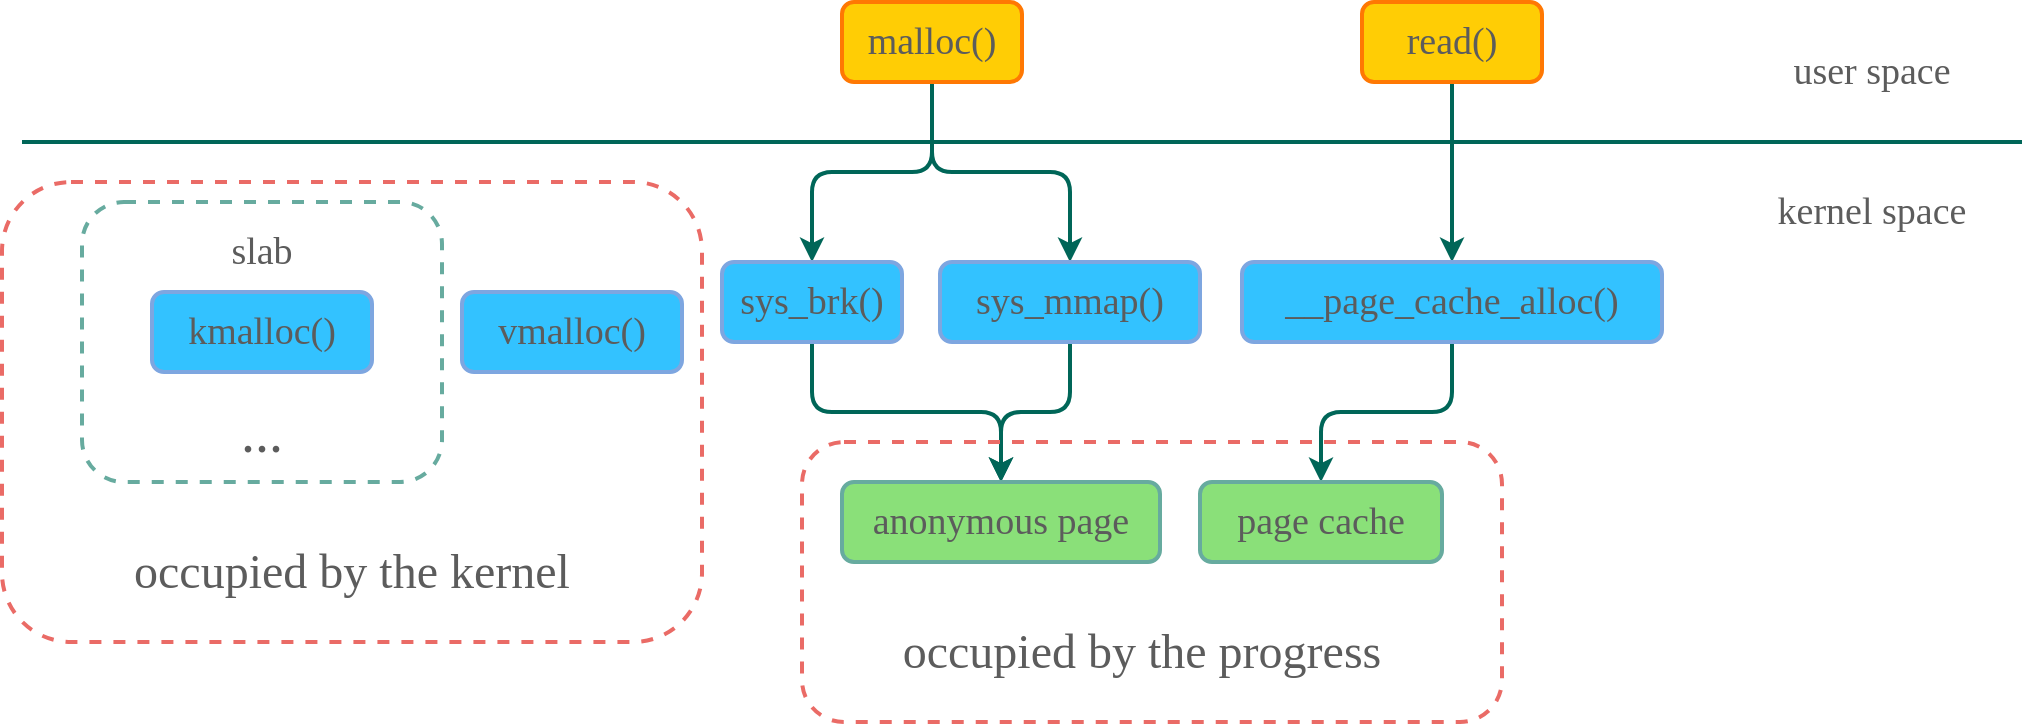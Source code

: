 <mxfile version="17.1.3" type="github"><diagram id="huM-2RpSH0hjvkRHxUTt" name="Page-1"><mxGraphModel dx="2249" dy="676" grid="1" gridSize="10" guides="1" tooltips="1" connect="1" arrows="1" fold="1" page="1" pageScale="1" pageWidth="827" pageHeight="1169" math="0" shadow="0"><root><mxCell id="0"/><mxCell id="1" parent="0"/><mxCell id="cgYK_Ex96APUu7YwG8Eu-23" value="" style="rounded=1;whiteSpace=wrap;html=1;sketch=0;fontFamily=Comic Sans MS;fontSize=19;fontColor=#5C5C5C;strokeColor=#EA6B66;strokeWidth=2;fillColor=none;dashed=1;" parent="1" vertex="1"><mxGeometry x="-120" y="260" width="350" height="230" as="geometry"/></mxCell><mxCell id="cgYK_Ex96APUu7YwG8Eu-18" value="" style="rounded=1;whiteSpace=wrap;html=1;sketch=0;fontFamily=Comic Sans MS;fontSize=19;fontColor=#5C5C5C;strokeColor=#67AB9F;strokeWidth=2;fillColor=none;dashed=1;" parent="1" vertex="1"><mxGeometry x="-80" y="270" width="180" height="140" as="geometry"/></mxCell><mxCell id="cgYK_Ex96APUu7YwG8Eu-1" value="" style="endArrow=none;html=1;rounded=0;strokeColor=#006658;fontColor=#5C5C5C;strokeWidth=2;" parent="1" edge="1"><mxGeometry width="50" height="50" relative="1" as="geometry"><mxPoint x="-110" y="240" as="sourcePoint"/><mxPoint x="890" y="240" as="targetPoint"/></mxGeometry></mxCell><mxCell id="cgYK_Ex96APUu7YwG8Eu-2" value="user space" style="text;html=1;strokeColor=none;fillColor=none;align=center;verticalAlign=middle;whiteSpace=wrap;rounded=0;fontColor=#5C5C5C;fontFamily=Comic Sans MS;fontSize=19;fontStyle=0" parent="1" vertex="1"><mxGeometry x="750" y="190" width="130" height="30" as="geometry"/></mxCell><mxCell id="cgYK_Ex96APUu7YwG8Eu-28" style="edgeStyle=orthogonalEdgeStyle;curved=0;rounded=1;sketch=0;orthogonalLoop=1;jettySize=auto;html=1;exitX=0.5;exitY=1;exitDx=0;exitDy=0;entryX=0.5;entryY=0;entryDx=0;entryDy=0;fontFamily=Comic Sans MS;fontSize=24;fontColor=#5C5C5C;strokeColor=#006658;strokeWidth=2;fillColor=#21C0A5;" parent="1" source="cgYK_Ex96APUu7YwG8Eu-5" target="cgYK_Ex96APUu7YwG8Eu-12" edge="1"><mxGeometry relative="1" as="geometry"/></mxCell><mxCell id="cgYK_Ex96APUu7YwG8Eu-29" style="edgeStyle=orthogonalEdgeStyle;curved=0;rounded=1;sketch=0;orthogonalLoop=1;jettySize=auto;html=1;exitX=0.5;exitY=1;exitDx=0;exitDy=0;entryX=0.5;entryY=0;entryDx=0;entryDy=0;fontFamily=Comic Sans MS;fontSize=24;fontColor=#5C5C5C;strokeColor=#006658;strokeWidth=2;fillColor=#21C0A5;" parent="1" source="cgYK_Ex96APUu7YwG8Eu-5" target="cgYK_Ex96APUu7YwG8Eu-13" edge="1"><mxGeometry relative="1" as="geometry"/></mxCell><mxCell id="cgYK_Ex96APUu7YwG8Eu-5" value="malloc()" style="rounded=1;whiteSpace=wrap;html=1;sketch=0;fontColor=#5C5C5C;strokeColor=#FF7803;fillColor=#FFCD05;strokeWidth=2;fontFamily=Comic Sans MS;fontSize=19;" parent="1" vertex="1"><mxGeometry x="300" y="170" width="90" height="40" as="geometry"/></mxCell><mxCell id="cgYK_Ex96APUu7YwG8Eu-30" style="edgeStyle=orthogonalEdgeStyle;curved=0;rounded=1;sketch=0;orthogonalLoop=1;jettySize=auto;html=1;exitX=0.5;exitY=1;exitDx=0;exitDy=0;entryX=0.5;entryY=0;entryDx=0;entryDy=0;fontFamily=Comic Sans MS;fontSize=24;fontColor=#5C5C5C;strokeColor=#006658;strokeWidth=2;fillColor=#21C0A5;" parent="1" source="cgYK_Ex96APUu7YwG8Eu-6" target="cgYK_Ex96APUu7YwG8Eu-15" edge="1"><mxGeometry relative="1" as="geometry"/></mxCell><mxCell id="cgYK_Ex96APUu7YwG8Eu-6" value="read()" style="rounded=1;whiteSpace=wrap;html=1;sketch=0;fontColor=#5C5C5C;strokeColor=#FF7803;fillColor=#FFCD05;strokeWidth=2;fontFamily=Comic Sans MS;fontSize=19;" parent="1" vertex="1"><mxGeometry x="560" y="170" width="90" height="40" as="geometry"/></mxCell><mxCell id="cgYK_Ex96APUu7YwG8Eu-31" style="edgeStyle=orthogonalEdgeStyle;curved=0;rounded=1;sketch=0;orthogonalLoop=1;jettySize=auto;html=1;exitX=0.5;exitY=1;exitDx=0;exitDy=0;entryX=0.5;entryY=0;entryDx=0;entryDy=0;fontFamily=Comic Sans MS;fontSize=24;fontColor=#5C5C5C;strokeColor=#006658;strokeWidth=2;fillColor=#21C0A5;" parent="1" source="cgYK_Ex96APUu7YwG8Eu-12" target="cgYK_Ex96APUu7YwG8Eu-26" edge="1"><mxGeometry relative="1" as="geometry"/></mxCell><mxCell id="cgYK_Ex96APUu7YwG8Eu-12" value="sys_brk()" style="rounded=1;whiteSpace=wrap;html=1;sketch=0;fontColor=#5C5C5C;strokeColor=#7EA6E0;fillColor=#33C2FF;strokeWidth=2;fontFamily=Comic Sans MS;fontSize=19;" parent="1" vertex="1"><mxGeometry x="240" y="300" width="90" height="40" as="geometry"/></mxCell><mxCell id="cgYK_Ex96APUu7YwG8Eu-33" style="edgeStyle=orthogonalEdgeStyle;curved=0;rounded=1;sketch=0;orthogonalLoop=1;jettySize=auto;html=1;exitX=0.5;exitY=1;exitDx=0;exitDy=0;fontFamily=Comic Sans MS;fontSize=24;fontColor=#5C5C5C;strokeColor=#006658;strokeWidth=2;fillColor=#21C0A5;" parent="1" source="cgYK_Ex96APUu7YwG8Eu-13" target="cgYK_Ex96APUu7YwG8Eu-26" edge="1"><mxGeometry relative="1" as="geometry"/></mxCell><mxCell id="cgYK_Ex96APUu7YwG8Eu-13" value="sys_mmap()" style="rounded=1;whiteSpace=wrap;html=1;sketch=0;fontColor=#5C5C5C;strokeColor=#7EA6E0;fillColor=#33C2FF;strokeWidth=2;fontFamily=Comic Sans MS;fontSize=19;" parent="1" vertex="1"><mxGeometry x="349" y="300" width="130" height="40" as="geometry"/></mxCell><mxCell id="cgYK_Ex96APUu7YwG8Eu-34" style="edgeStyle=orthogonalEdgeStyle;curved=0;rounded=1;sketch=0;orthogonalLoop=1;jettySize=auto;html=1;exitX=0.5;exitY=1;exitDx=0;exitDy=0;fontFamily=Comic Sans MS;fontSize=24;fontColor=#5C5C5C;strokeColor=#006658;strokeWidth=2;fillColor=#21C0A5;" parent="1" source="cgYK_Ex96APUu7YwG8Eu-15" target="cgYK_Ex96APUu7YwG8Eu-27" edge="1"><mxGeometry relative="1" as="geometry"/></mxCell><mxCell id="cgYK_Ex96APUu7YwG8Eu-15" value="&lt;span style=&quot;text-align: left&quot;&gt;__page_cache_alloc()&lt;/span&gt;" style="rounded=1;whiteSpace=wrap;html=1;sketch=0;fontColor=#5C5C5C;strokeColor=#7EA6E0;fillColor=#33C2FF;strokeWidth=2;fontFamily=Comic Sans MS;fontSize=19;" parent="1" vertex="1"><mxGeometry x="500" y="300" width="210" height="40" as="geometry"/></mxCell><mxCell id="cgYK_Ex96APUu7YwG8Eu-16" value="kernel space" style="text;html=1;strokeColor=none;fillColor=none;align=center;verticalAlign=middle;whiteSpace=wrap;rounded=0;fontColor=#5C5C5C;fontFamily=Comic Sans MS;fontSize=19;fontStyle=0" parent="1" vertex="1"><mxGeometry x="750" y="260" width="130" height="30" as="geometry"/></mxCell><mxCell id="cgYK_Ex96APUu7YwG8Eu-17" value="kmalloc()" style="rounded=1;whiteSpace=wrap;html=1;sketch=0;fontColor=#5C5C5C;strokeColor=#7EA6E0;fillColor=#33C2FF;strokeWidth=2;fontFamily=Comic Sans MS;fontSize=19;" parent="1" vertex="1"><mxGeometry x="-45" y="315" width="110" height="40" as="geometry"/></mxCell><mxCell id="cgYK_Ex96APUu7YwG8Eu-19" value="slab" style="text;html=1;strokeColor=none;fillColor=none;align=center;verticalAlign=middle;whiteSpace=wrap;rounded=0;sketch=0;fontFamily=Comic Sans MS;fontSize=19;fontColor=#5C5C5C;" parent="1" vertex="1"><mxGeometry x="-20" y="280" width="60" height="30" as="geometry"/></mxCell><mxCell id="cgYK_Ex96APUu7YwG8Eu-21" value="..." style="text;html=1;strokeColor=none;fillColor=none;align=center;verticalAlign=middle;whiteSpace=wrap;rounded=0;dashed=1;sketch=0;fontFamily=Comic Sans MS;fontSize=28;fontColor=#5C5C5C;" parent="1" vertex="1"><mxGeometry x="-20" y="370" width="60" height="30" as="geometry"/></mxCell><mxCell id="cgYK_Ex96APUu7YwG8Eu-22" value="vmalloc()" style="rounded=1;whiteSpace=wrap;html=1;sketch=0;fontColor=#5C5C5C;strokeColor=#7EA6E0;fillColor=#33C2FF;strokeWidth=2;fontFamily=Comic Sans MS;fontSize=19;" parent="1" vertex="1"><mxGeometry x="110" y="315" width="110" height="40" as="geometry"/></mxCell><mxCell id="cgYK_Ex96APUu7YwG8Eu-24" value="occupied by the kernel" style="text;html=1;strokeColor=none;fillColor=none;align=center;verticalAlign=middle;whiteSpace=wrap;rounded=0;dashed=1;sketch=0;fontFamily=Comic Sans MS;fontSize=24;fontColor=#5C5C5C;" parent="1" vertex="1"><mxGeometry x="-95" y="440" width="300" height="30" as="geometry"/></mxCell><mxCell id="cgYK_Ex96APUu7YwG8Eu-26" value="anonymous page" style="rounded=1;whiteSpace=wrap;html=1;sketch=0;fontColor=#5C5C5C;strokeColor=#67AB9F;fillColor=#8AE079;strokeWidth=2;fontFamily=Comic Sans MS;fontSize=19;" parent="1" vertex="1"><mxGeometry x="300" y="410" width="159" height="40" as="geometry"/></mxCell><mxCell id="cgYK_Ex96APUu7YwG8Eu-27" value="page cache" style="rounded=1;whiteSpace=wrap;html=1;sketch=0;fontColor=#5C5C5C;strokeColor=#67AB9F;fillColor=#8AE079;strokeWidth=2;fontFamily=Comic Sans MS;fontSize=19;" parent="1" vertex="1"><mxGeometry x="479" y="410" width="121" height="40" as="geometry"/></mxCell><mxCell id="cgYK_Ex96APUu7YwG8Eu-36" value="" style="rounded=1;whiteSpace=wrap;html=1;sketch=0;fontFamily=Comic Sans MS;fontSize=19;fontColor=#5C5C5C;strokeColor=#EA6B66;strokeWidth=2;fillColor=none;dashed=1;" parent="1" vertex="1"><mxGeometry x="280" y="390" width="350" height="140" as="geometry"/></mxCell><mxCell id="cgYK_Ex96APUu7YwG8Eu-37" value="occupied by the progress" style="text;html=1;strokeColor=none;fillColor=none;align=center;verticalAlign=middle;whiteSpace=wrap;rounded=0;dashed=1;sketch=0;fontFamily=Comic Sans MS;fontSize=24;fontColor=#5C5C5C;" parent="1" vertex="1"><mxGeometry x="300" y="480" width="300" height="30" as="geometry"/></mxCell></root></mxGraphModel></diagram></mxfile>